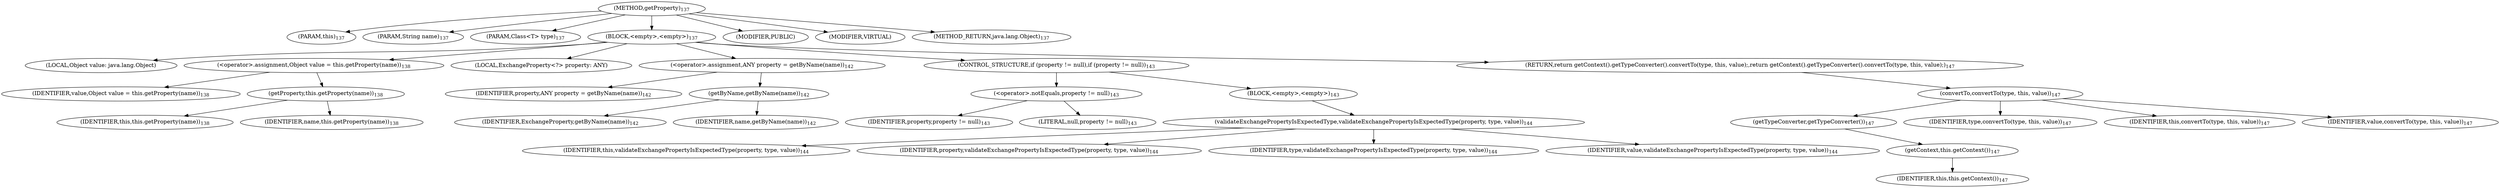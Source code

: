 digraph "getProperty" {  
"405" [label = <(METHOD,getProperty)<SUB>137</SUB>> ]
"30" [label = <(PARAM,this)<SUB>137</SUB>> ]
"406" [label = <(PARAM,String name)<SUB>137</SUB>> ]
"407" [label = <(PARAM,Class&lt;T&gt; type)<SUB>137</SUB>> ]
"408" [label = <(BLOCK,&lt;empty&gt;,&lt;empty&gt;)<SUB>137</SUB>> ]
"409" [label = <(LOCAL,Object value: java.lang.Object)> ]
"410" [label = <(&lt;operator&gt;.assignment,Object value = this.getProperty(name))<SUB>138</SUB>> ]
"411" [label = <(IDENTIFIER,value,Object value = this.getProperty(name))<SUB>138</SUB>> ]
"412" [label = <(getProperty,this.getProperty(name))<SUB>138</SUB>> ]
"29" [label = <(IDENTIFIER,this,this.getProperty(name))<SUB>138</SUB>> ]
"413" [label = <(IDENTIFIER,name,this.getProperty(name))<SUB>138</SUB>> ]
"414" [label = <(LOCAL,ExchangeProperty&lt;?&gt; property: ANY)> ]
"415" [label = <(&lt;operator&gt;.assignment,ANY property = getByName(name))<SUB>142</SUB>> ]
"416" [label = <(IDENTIFIER,property,ANY property = getByName(name))<SUB>142</SUB>> ]
"417" [label = <(getByName,getByName(name))<SUB>142</SUB>> ]
"418" [label = <(IDENTIFIER,ExchangeProperty,getByName(name))<SUB>142</SUB>> ]
"419" [label = <(IDENTIFIER,name,getByName(name))<SUB>142</SUB>> ]
"420" [label = <(CONTROL_STRUCTURE,if (property != null),if (property != null))<SUB>143</SUB>> ]
"421" [label = <(&lt;operator&gt;.notEquals,property != null)<SUB>143</SUB>> ]
"422" [label = <(IDENTIFIER,property,property != null)<SUB>143</SUB>> ]
"423" [label = <(LITERAL,null,property != null)<SUB>143</SUB>> ]
"424" [label = <(BLOCK,&lt;empty&gt;,&lt;empty&gt;)<SUB>143</SUB>> ]
"425" [label = <(validateExchangePropertyIsExpectedType,validateExchangePropertyIsExpectedType(property, type, value))<SUB>144</SUB>> ]
"31" [label = <(IDENTIFIER,this,validateExchangePropertyIsExpectedType(property, type, value))<SUB>144</SUB>> ]
"426" [label = <(IDENTIFIER,property,validateExchangePropertyIsExpectedType(property, type, value))<SUB>144</SUB>> ]
"427" [label = <(IDENTIFIER,type,validateExchangePropertyIsExpectedType(property, type, value))<SUB>144</SUB>> ]
"428" [label = <(IDENTIFIER,value,validateExchangePropertyIsExpectedType(property, type, value))<SUB>144</SUB>> ]
"429" [label = <(RETURN,return getContext().getTypeConverter().convertTo(type, this, value);,return getContext().getTypeConverter().convertTo(type, this, value);)<SUB>147</SUB>> ]
"430" [label = <(convertTo,convertTo(type, this, value))<SUB>147</SUB>> ]
"431" [label = <(getTypeConverter,getTypeConverter())<SUB>147</SUB>> ]
"432" [label = <(getContext,this.getContext())<SUB>147</SUB>> ]
"33" [label = <(IDENTIFIER,this,this.getContext())<SUB>147</SUB>> ]
"433" [label = <(IDENTIFIER,type,convertTo(type, this, value))<SUB>147</SUB>> ]
"32" [label = <(IDENTIFIER,this,convertTo(type, this, value))<SUB>147</SUB>> ]
"434" [label = <(IDENTIFIER,value,convertTo(type, this, value))<SUB>147</SUB>> ]
"435" [label = <(MODIFIER,PUBLIC)> ]
"436" [label = <(MODIFIER,VIRTUAL)> ]
"437" [label = <(METHOD_RETURN,java.lang.Object)<SUB>137</SUB>> ]
  "405" -> "30" 
  "405" -> "406" 
  "405" -> "407" 
  "405" -> "408" 
  "405" -> "435" 
  "405" -> "436" 
  "405" -> "437" 
  "408" -> "409" 
  "408" -> "410" 
  "408" -> "414" 
  "408" -> "415" 
  "408" -> "420" 
  "408" -> "429" 
  "410" -> "411" 
  "410" -> "412" 
  "412" -> "29" 
  "412" -> "413" 
  "415" -> "416" 
  "415" -> "417" 
  "417" -> "418" 
  "417" -> "419" 
  "420" -> "421" 
  "420" -> "424" 
  "421" -> "422" 
  "421" -> "423" 
  "424" -> "425" 
  "425" -> "31" 
  "425" -> "426" 
  "425" -> "427" 
  "425" -> "428" 
  "429" -> "430" 
  "430" -> "431" 
  "430" -> "433" 
  "430" -> "32" 
  "430" -> "434" 
  "431" -> "432" 
  "432" -> "33" 
}
